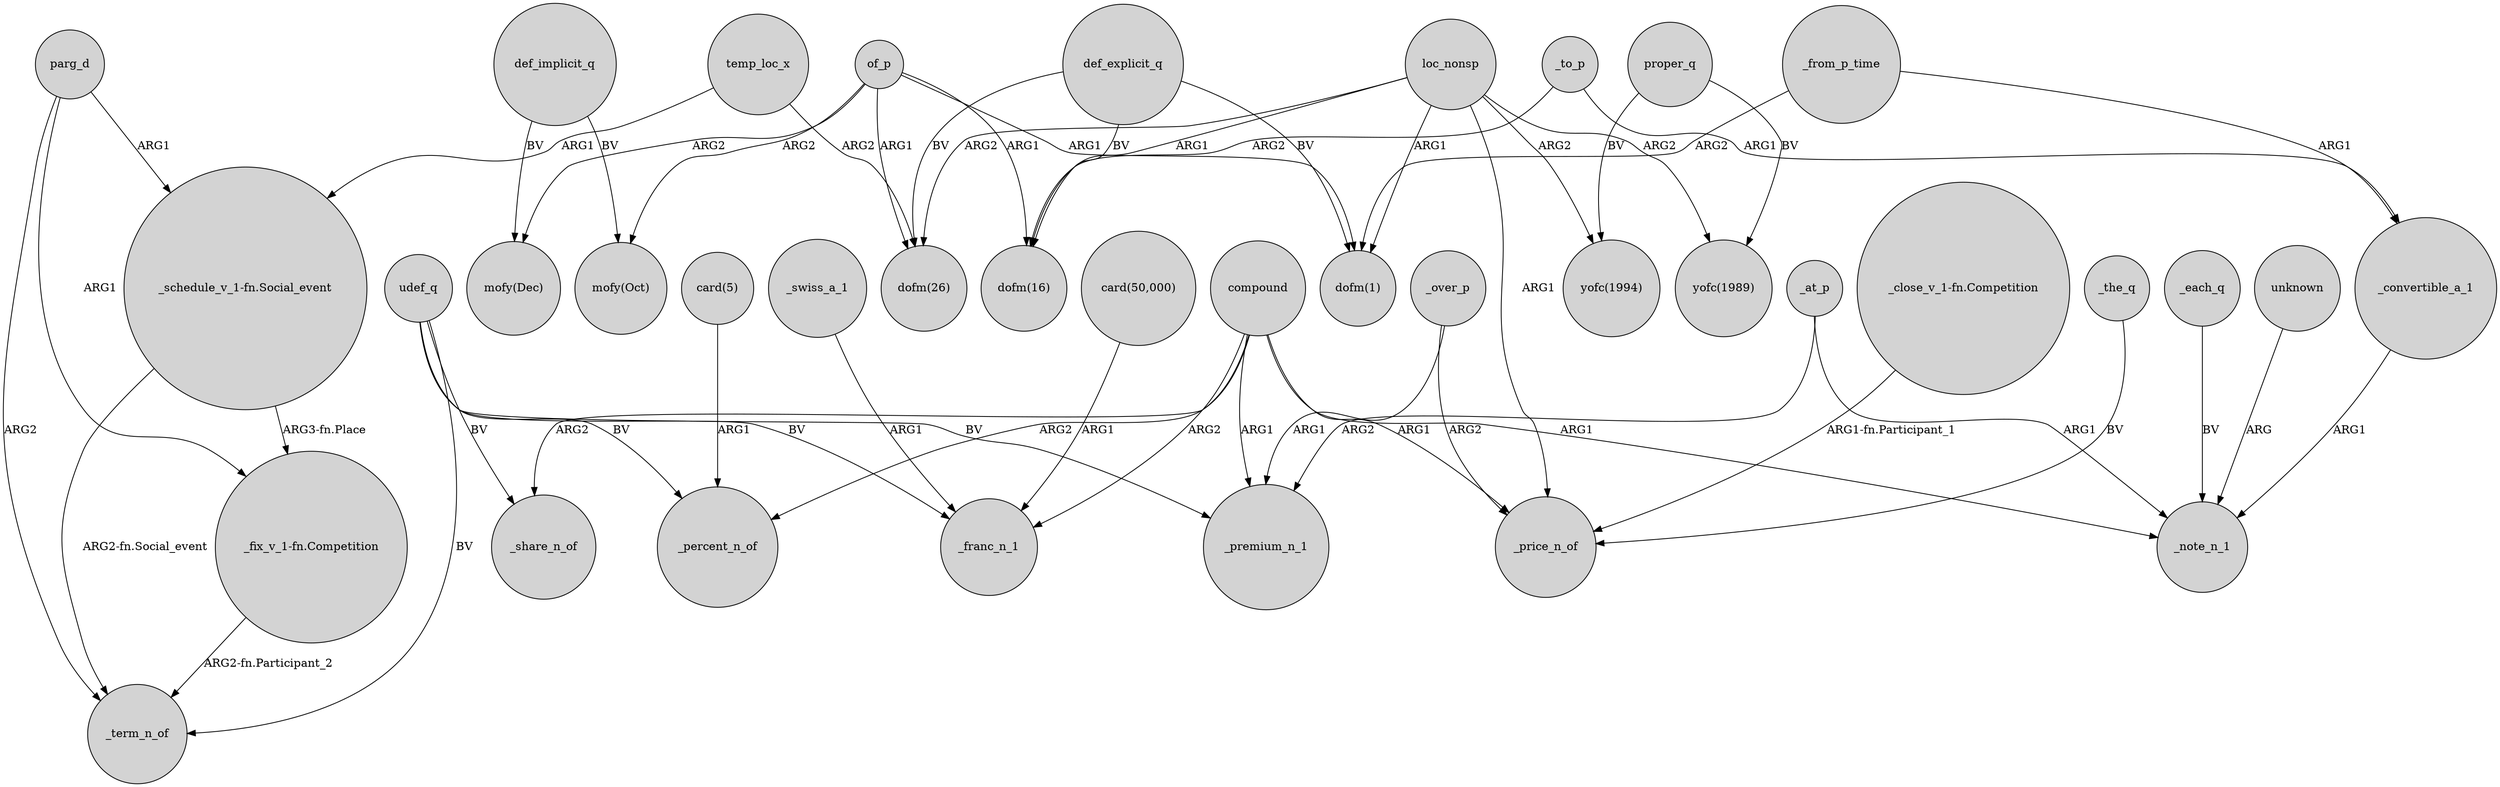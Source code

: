 digraph {
	node [shape=circle style=filled]
	udef_q -> _term_n_of [label=BV]
	_from_p_time -> "dofm(1)" [label=ARG2]
	_to_p -> _convertible_a_1 [label=ARG1]
	of_p -> "dofm(26)" [label=ARG1]
	loc_nonsp -> "dofm(26)" [label=ARG2]
	_swiss_a_1 -> _franc_n_1 [label=ARG1]
	of_p -> "mofy(Oct)" [label=ARG2]
	"_schedule_v_1-fn.Social_event" -> _term_n_of [label="ARG2-fn.Social_event"]
	of_p -> "dofm(16)" [label=ARG1]
	"card(50,000)" -> _franc_n_1 [label=ARG1]
	loc_nonsp -> "yofc(1994)" [label=ARG2]
	_to_p -> "dofm(16)" [label=ARG2]
	compound -> _premium_n_1 [label=ARG1]
	_each_q -> _note_n_1 [label=BV]
	loc_nonsp -> "dofm(1)" [label=ARG1]
	_over_p -> _premium_n_1 [label=ARG1]
	"_schedule_v_1-fn.Social_event" -> "_fix_v_1-fn.Competition" [label="ARG3-fn.Place"]
	loc_nonsp -> _price_n_of [label=ARG1]
	loc_nonsp -> "yofc(1989)" [label=ARG2]
	def_explicit_q -> "dofm(1)" [label=BV]
	temp_loc_x -> "dofm(26)" [label=ARG2]
	udef_q -> _franc_n_1 [label=BV]
	udef_q -> _percent_n_of [label=BV]
	_over_p -> _price_n_of [label=ARG2]
	parg_d -> "_schedule_v_1-fn.Social_event" [label=ARG1]
	udef_q -> _share_n_of [label=BV]
	_at_p -> _premium_n_1 [label=ARG2]
	parg_d -> "_fix_v_1-fn.Competition" [label=ARG1]
	compound -> _percent_n_of [label=ARG2]
	_convertible_a_1 -> _note_n_1 [label=ARG1]
	compound -> _note_n_1 [label=ARG1]
	"card(5)" -> _percent_n_of [label=ARG1]
	proper_q -> "yofc(1989)" [label=BV]
	def_explicit_q -> "dofm(16)" [label=BV]
	"_fix_v_1-fn.Competition" -> _term_n_of [label="ARG2-fn.Participant_2"]
	"_close_v_1-fn.Competition" -> _price_n_of [label="ARG1-fn.Participant_1"]
	compound -> _share_n_of [label=ARG2]
	def_implicit_q -> "mofy(Oct)" [label=BV]
	def_explicit_q -> "dofm(26)" [label=BV]
	_at_p -> _note_n_1 [label=ARG1]
	_from_p_time -> _convertible_a_1 [label=ARG1]
	unknown -> _note_n_1 [label=ARG]
	of_p -> "mofy(Dec)" [label=ARG2]
	udef_q -> _premium_n_1 [label=BV]
	of_p -> "dofm(1)" [label=ARG1]
	parg_d -> _term_n_of [label=ARG2]
	_the_q -> _price_n_of [label=BV]
	compound -> _franc_n_1 [label=ARG2]
	compound -> _price_n_of [label=ARG1]
	loc_nonsp -> "dofm(16)" [label=ARG1]
	temp_loc_x -> "_schedule_v_1-fn.Social_event" [label=ARG1]
	proper_q -> "yofc(1994)" [label=BV]
	def_implicit_q -> "mofy(Dec)" [label=BV]
}
